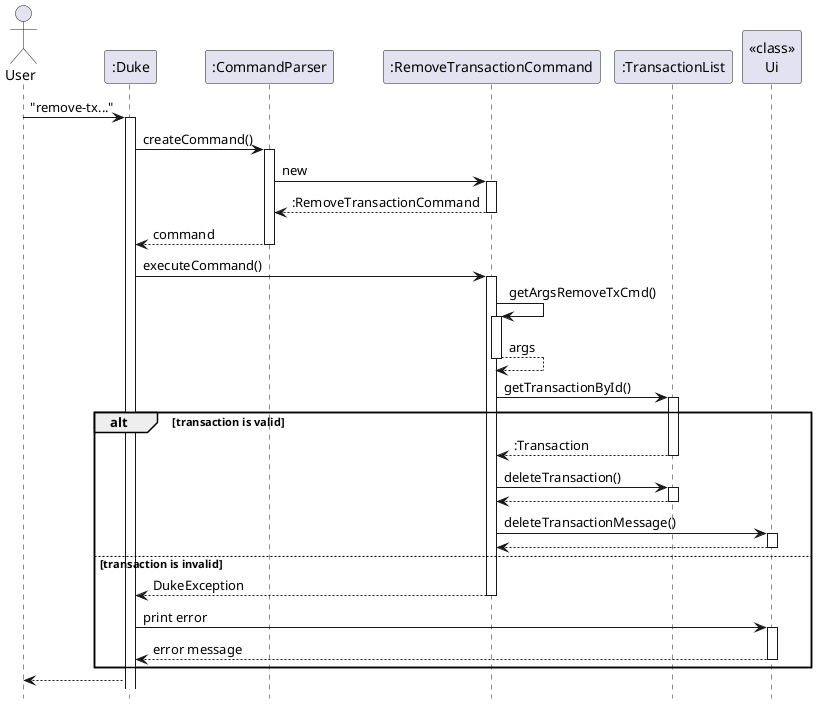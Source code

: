@startuml
hide footbox

Actor User
"User" -> ":Duke": "remove-tx..."
activate ":Duke"
":Duke" -> ":CommandParser": createCommand()
activate ":CommandParser"
":CommandParser" -> ":RemoveTransactionCommand": new
activate ":RemoveTransactionCommand"
return :RemoveTransactionCommand
":CommandParser" --> ":Duke": command
deactivate

":Duke" -> ":RemoveTransactionCommand" : executeCommand()
activate ":RemoveTransactionCommand"
":RemoveTransactionCommand" -> ":RemoveTransactionCommand": getArgsRemoveTxCmd()
activate ":RemoveTransactionCommand"
return args
    ":RemoveTransactionCommand" -> ":TransactionList": getTransactionById()
    activate ":TransactionList"
alt transaction is valid
    ":TransactionList" --> ":RemoveTransactionCommand": :Transaction
    deactivate ":TransactionList"
    ":RemoveTransactionCommand" -> ":TransactionList": deleteTransaction()
    activate ":TransactionList"
    return
    ":RemoveTransactionCommand" -> "<<class>>\nUi": deleteTransactionMessage()
    activate "<<class>>\nUi"
    return
    deactivate "<<class>>\nUi"
    deactivate ":TransactionList"
else transaction is invalid
    ":RemoveTransactionCommand" --> ":Duke" : DukeException
    deactivate ":RemoveTransactionCommand"
    ":Duke" -> "<<class>>\nUi" : print error
    activate "<<class>>\nUi"
    "<<class>>\nUi" --> ":Duke" : error message
    deactivate "<<class>>\nUi"
end
deactivate ":RemoveTransactionCommand"
":Duke" --> "User"
@enduml